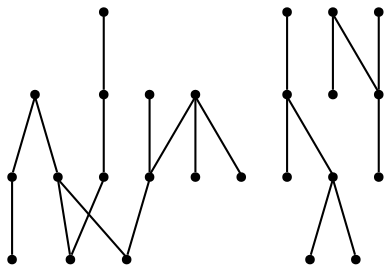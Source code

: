 graph {
  node [shape=point,comment="{\"directed\":false,\"doi\":\"10.1007/978-3-031-49272-3_14\",\"figure\":\"2 (1)\"}"]

  v0 [pos="1103.4737851451898,2101.013004009228"]
  v1 [pos="1103.4737851451898,2068.222766525891"]
  v2 [pos="1103.4737851451898,2051.8256129797946"]
  v3 [pos="1087.0773208765324,2305.954627167076"]
  v4 [pos="1087.0815177121005,2092.8138867412536"]
  v5 [pos="1087.0815177121005,2109.2121212772026"]
  v6 [pos="1087.0773208765324,2076.4167331951567"]
  v7 [pos="1070.6809678876061,2142.0015321212404"]
  v8 [pos="1070.6809678876061,2281.3594373428577"]
  v9 [pos="1054.2877943195645,2207.580830716604"]
  v10 [pos="1054.2877943195645,2125.60412422459"]
  v11 [pos="1054.2877943195645,2264.966321611798"]
  v12 [pos="1037.887180906652,2191.1878421608217"]
  v13 [pos="1021.4960898592899,2158.394361707927"]
  v14 [pos="972.3100990336643,2035.432529042554"]
  v15 [pos="955.9127127329504,2060.0236492579165"]
  v16 [pos="955.9127127329504,2174.7906568209055"]
  v17 [pos="955.9127127329504,2158.3943617079276"]
  v18 [pos="939.519475576491,2125.60412422459"]
  v19 [pos="923.1231384846689,2027.2344927644322"]
  v20 [pos="906.7277711162167,2182.989710501242"]
  v21 [pos="890.3324832332867,2133.803241492565"]
  v22 [pos="890.3324832332867,2248.568087075849"]
  v23 [pos="873.9381968679353,2216.715449320423"]
  v24 [pos="857.5417802905911,2187.6747523156114"]

  v0 -- v3 [id="-1",pos="1103.4737851451898,2101.013004009228 1103.4757563861385,2305.950430382943 1103.4757563861385,2305.950430382943 1103.4757563861385,2305.950430382943 1087.0773208765324,2305.954627167076 1087.0773208765324,2305.954627167076 1087.0773208765324,2305.954627167076"]
  v1 -- v0 [id="-2",pos="1103.4737851451898,2068.222766525891 1103.4737851451898,2101.013004009228 1103.4737851451898,2101.013004009228 1103.4737851451898,2101.013004009228"]
  v2 -- v1 [id="-3",pos="1103.4737851451898,2051.8256129797946 1103.4737851451898,2068.222766525891 1103.4737851451898,2068.222766525891 1103.4737851451898,2068.222766525891"]
  v4 -- v6 [id="-8",pos="1087.0815177121005,2092.8138867412536 1087.0773208765324,2076.4167331951567 1087.0773208765324,2076.4167331951567 1087.0773208765324,2076.4167331951567"]
  v5 -- v4 [id="-9",pos="1087.0815177121005,2109.2121212772026 1087.0815177121005,2092.8138867412536 1087.0815177121005,2092.8138867412536 1087.0815177121005,2092.8138867412536"]
  v5 -- v8 [id="-10",pos="1087.0815177121005,2109.2121212772026 1087.0773208765324,2281.3594373428577 1087.0773208765324,2281.3594373428577 1087.0773208765324,2281.3594373428577 1070.6809678876061,2281.3594373428577 1070.6809678876061,2281.3594373428577 1070.6809678876061,2281.3594373428577"]
  v7 -- v9 [id="-12",pos="1070.6809678876061,2142.0015321212404 1070.6746885313582,2207.582007087914 1070.6746885313582,2207.582007087914 1070.6746885313582,2207.582007087914 1054.2877943195645,2207.580830716604 1054.2877943195645,2207.580830716604 1054.2877943195645,2207.580830716604"]
  v23 -- v24 [id="-13",pos="873.9381968679353,2216.715449320423 857.5408105672211,2215.7789623761837 857.5408105672211,2215.7789623761837 857.5408105672211,2215.7789623761837 857.5417802905911,2187.6747523156114 857.5417802905911,2187.6747523156114 857.5417802905911,2187.6747523156114"]
  v22 -- v23 [id="-14",pos="890.3324832332867,2248.568087075849 873.9392460768273,2248.5671650550926 873.9392460768273,2248.5671650550926 873.9392460768273,2248.5671650550926 873.9381968679353,2216.715449320423 873.9381968679353,2216.715449320423 873.9381968679353,2216.715449320423"]
  v22 -- v20 [id="-15",pos="890.3324832332867,2248.568087075849 906.7277870133211,2248.5671650550926 906.7277870133211,2248.5671650550926 906.7277870133211,2248.5671650550926 906.7277711162167,2182.989710501242 906.7277711162167,2182.989710501242 906.7277711162167,2182.989710501242"]
  v18 -- v19 [id="-17",pos="939.519475576491,2125.60412422459 923.1220892757768,2125.6032975852913 923.1220892757768,2125.6032975852913 923.1220892757768,2125.6032975852913 923.1231384846689,2027.2344927644322 923.1231384846689,2027.2344927644322 923.1231384846689,2027.2344927644322"]
  v18 -- v15 [id="-18",pos="939.519475576491,2125.60412422459 955.9106302122707,2125.6032975852913 955.9106302122707,2125.6032975852913 955.9106302122707,2125.6032975852913 955.9127127329504,2060.0236492579165 955.9127127329504,2060.0236492579165 955.9127127329504,2060.0236492579165"]
  v17 -- v18 [id="-19",pos="955.9127127329504,2158.3943617079276 939.520524785383,2158.395697048333 939.520524785383,2158.395697048333 939.520524785383,2158.395697048333 939.519475576491,2125.60412422459 939.519475576491,2125.60412422459 939.519475576491,2125.60412422459"]
  v21 -- v23 [id="-20",pos="890.3324832332867,2133.803241492565 890.3335483392831,2215.7789623761837 890.3335483392831,2215.7789623761837 890.3335483392831,2215.7789623761837 873.9381968679353,2216.715449320423 873.9381968679353,2216.715449320423 873.9381968679353,2216.715449320423"]
  v16 -- v17 [id="-22",pos="955.9127127329504,2174.7906568209055 955.9127127329504,2158.3943617079276 955.9127127329504,2158.3943617079276 955.9127127329504,2158.3943617079276"]
  v17 -- v14 [id="-23",pos="955.9127127329504,2158.3943617079276 972.3090657218768,2158.395697048333 972.3090657218768,2158.395697048333 972.3090657218768,2158.395697048333 972.3100990336643,2035.432529042554 972.3100990336643,2035.432529042554 972.3100990336643,2035.432529042554"]
  v12 -- v13 [id="-24",pos="1037.887180906652,2191.1878421608217 1021.4960421679767,2191.183645376688 1021.4960421679767,2191.183645376688 1021.4960421679767,2191.183645376688 1021.4960898592899,2158.394361707927 1021.4960898592899,2158.394361707927 1021.4960898592899,2158.394361707927"]
  v12 -- v10 [id="-25",pos="1037.887180906652,2191.1878421608217 1054.2887799400387,2191.183645376688 1054.2887799400387,2191.183645376688 1054.2887799400387,2191.183645376688 1054.2877943195645,2125.60412422459 1054.2877943195645,2125.60412422459 1054.2877943195645,2125.60412422459"]
  v12 -- v9 [id="-26",pos="1037.887180906652,2191.1878421608217 1037.8861475948645,2207.582007087914 1037.8861475948645,2207.582007087914 1037.8861475948645,2207.582007087914 1054.2877943195645,2207.580830716604 1054.2877943195645,2207.580830716604 1054.2877943195645,2207.580830716604"]
  v8 -- v3 [id="-27",pos="1070.6809678876061,2281.3594373428577 1070.6788853669264,2305.9505575582198 1070.6788853669264,2305.9505575582198 1070.6788853669264,2305.9505575582198 1087.0773208765324,2305.954627167076 1087.0773208765324,2305.954627167076 1087.0773208765324,2305.954627167076"]
  v9 -- v11 [id="-28",pos="1054.2877943195645,2207.580830716604 1054.2877943195645,2264.966321611798 1054.2877943195645,2264.966321611798 1054.2877943195645,2264.966321611798"]
  v8 -- v11 [id="-29",pos="1070.6809678876061,2281.3594373428577 1054.2887799400387,2281.3594373428577 1054.2887799400387,2281.3594373428577 1054.2887799400387,2281.3594373428577 1054.2877943195645,2264.966321611798 1054.2877943195645,2264.966321611798 1054.2877943195645,2264.966321611798"]
}